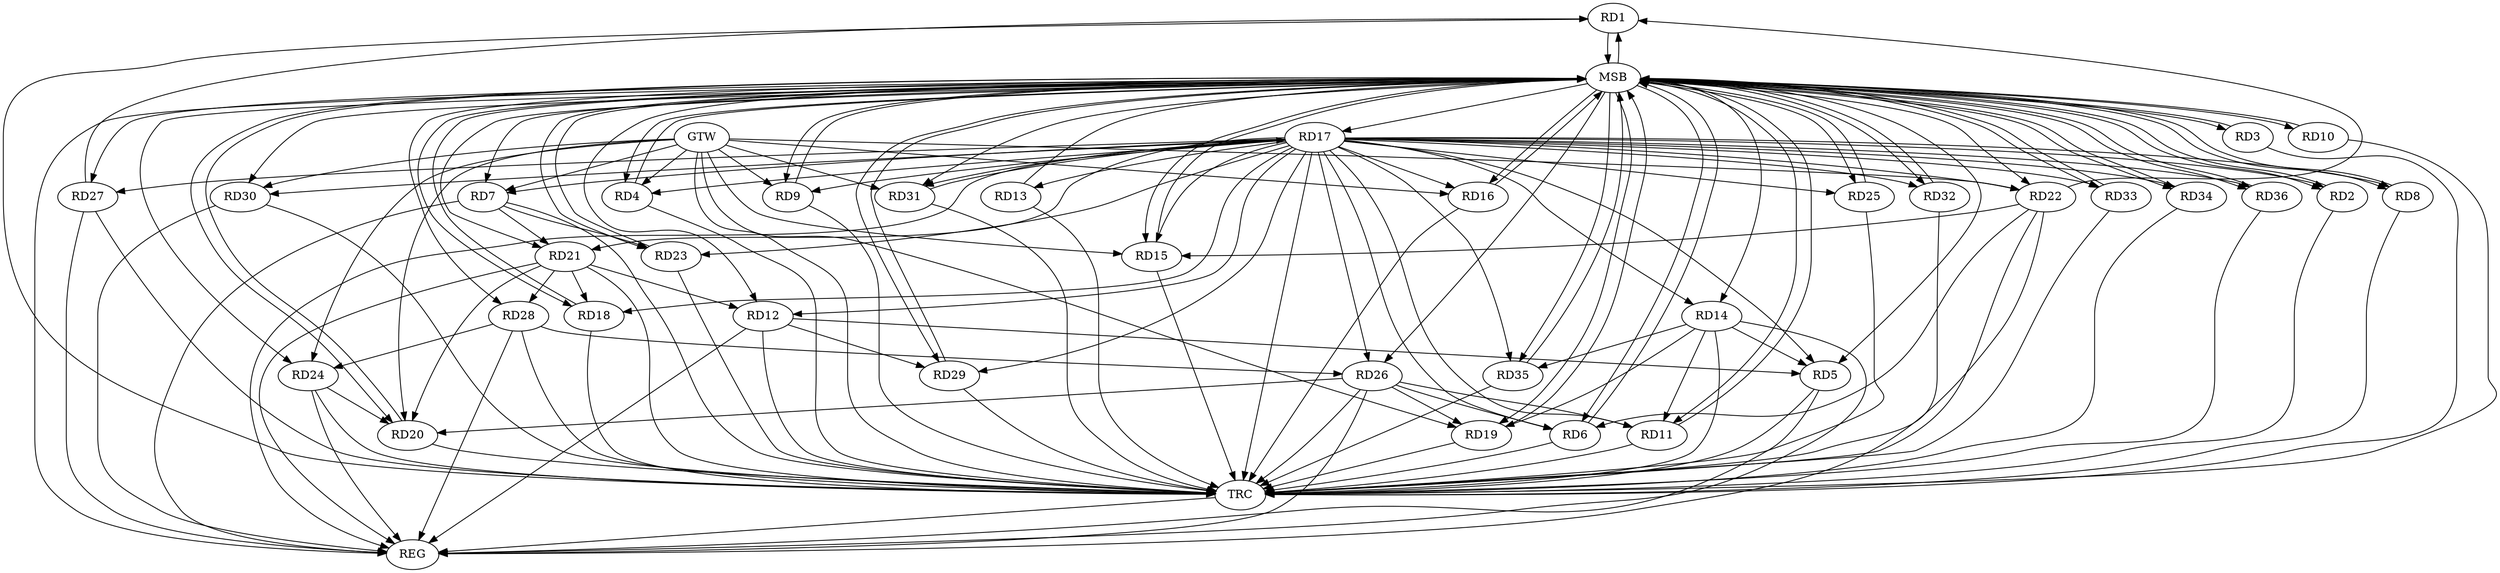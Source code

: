 strict digraph G {
  RD1 [ label="RD1" ];
  RD2 [ label="RD2" ];
  RD3 [ label="RD3" ];
  RD4 [ label="RD4" ];
  RD5 [ label="RD5" ];
  RD6 [ label="RD6" ];
  RD7 [ label="RD7" ];
  RD8 [ label="RD8" ];
  RD9 [ label="RD9" ];
  RD10 [ label="RD10" ];
  RD11 [ label="RD11" ];
  RD12 [ label="RD12" ];
  RD13 [ label="RD13" ];
  RD14 [ label="RD14" ];
  RD15 [ label="RD15" ];
  RD16 [ label="RD16" ];
  RD17 [ label="RD17" ];
  RD18 [ label="RD18" ];
  RD19 [ label="RD19" ];
  RD20 [ label="RD20" ];
  RD21 [ label="RD21" ];
  RD22 [ label="RD22" ];
  RD23 [ label="RD23" ];
  RD24 [ label="RD24" ];
  RD25 [ label="RD25" ];
  RD26 [ label="RD26" ];
  RD27 [ label="RD27" ];
  RD28 [ label="RD28" ];
  RD29 [ label="RD29" ];
  RD30 [ label="RD30" ];
  RD31 [ label="RD31" ];
  RD32 [ label="RD32" ];
  RD33 [ label="RD33" ];
  RD34 [ label="RD34" ];
  RD35 [ label="RD35" ];
  RD36 [ label="RD36" ];
  GTW [ label="GTW" ];
  REG [ label="REG" ];
  MSB [ label="MSB" ];
  TRC [ label="TRC" ];
  RD22 -> RD1;
  RD27 -> RD1;
  RD12 -> RD5;
  RD14 -> RD5;
  RD22 -> RD6;
  RD26 -> RD6;
  RD7 -> RD21;
  RD7 -> RD23;
  RD17 -> RD9;
  RD14 -> RD11;
  RD17 -> RD11;
  RD26 -> RD11;
  RD17 -> RD12;
  RD21 -> RD12;
  RD12 -> RD29;
  RD17 -> RD13;
  RD14 -> RD19;
  RD14 -> RD35;
  RD22 -> RD15;
  RD17 -> RD27;
  RD17 -> RD30;
  RD31 -> RD17;
  RD21 -> RD18;
  RD26 -> RD19;
  RD21 -> RD20;
  RD24 -> RD20;
  RD26 -> RD20;
  RD21 -> RD28;
  RD28 -> RD24;
  RD28 -> RD26;
  GTW -> RD4;
  GTW -> RD24;
  GTW -> RD16;
  GTW -> RD19;
  GTW -> RD31;
  GTW -> RD30;
  GTW -> RD22;
  GTW -> RD15;
  GTW -> RD20;
  GTW -> RD9;
  GTW -> RD7;
  RD5 -> REG;
  RD7 -> REG;
  RD12 -> REG;
  RD14 -> REG;
  RD17 -> REG;
  RD21 -> REG;
  RD22 -> REG;
  RD24 -> REG;
  RD26 -> REG;
  RD27 -> REG;
  RD28 -> REG;
  RD30 -> REG;
  RD1 -> MSB;
  MSB -> RD21;
  MSB -> RD29;
  MSB -> REG;
  RD2 -> MSB;
  MSB -> RD4;
  MSB -> RD9;
  MSB -> RD27;
  MSB -> RD34;
  RD3 -> MSB;
  MSB -> RD2;
  MSB -> RD6;
  MSB -> RD10;
  MSB -> RD15;
  RD4 -> MSB;
  MSB -> RD11;
  MSB -> RD24;
  MSB -> RD33;
  RD6 -> MSB;
  MSB -> RD1;
  MSB -> RD23;
  RD8 -> MSB;
  MSB -> RD7;
  RD9 -> MSB;
  RD10 -> MSB;
  MSB -> RD35;
  MSB -> RD36;
  RD11 -> MSB;
  MSB -> RD14;
  MSB -> RD19;
  MSB -> RD20;
  MSB -> RD22;
  MSB -> RD26;
  MSB -> RD31;
  MSB -> RD32;
  RD13 -> MSB;
  RD15 -> MSB;
  MSB -> RD16;
  MSB -> RD17;
  MSB -> RD30;
  RD16 -> MSB;
  RD18 -> MSB;
  MSB -> RD3;
  RD19 -> MSB;
  RD20 -> MSB;
  MSB -> RD18;
  RD23 -> MSB;
  MSB -> RD12;
  MSB -> RD25;
  RD25 -> MSB;
  RD29 -> MSB;
  RD32 -> MSB;
  MSB -> RD28;
  RD33 -> MSB;
  RD34 -> MSB;
  RD35 -> MSB;
  RD36 -> MSB;
  MSB -> RD5;
  MSB -> RD8;
  RD1 -> TRC;
  RD2 -> TRC;
  RD3 -> TRC;
  RD4 -> TRC;
  RD5 -> TRC;
  RD6 -> TRC;
  RD7 -> TRC;
  RD8 -> TRC;
  RD9 -> TRC;
  RD10 -> TRC;
  RD11 -> TRC;
  RD12 -> TRC;
  RD13 -> TRC;
  RD14 -> TRC;
  RD15 -> TRC;
  RD16 -> TRC;
  RD17 -> TRC;
  RD18 -> TRC;
  RD19 -> TRC;
  RD20 -> TRC;
  RD21 -> TRC;
  RD22 -> TRC;
  RD23 -> TRC;
  RD24 -> TRC;
  RD25 -> TRC;
  RD26 -> TRC;
  RD27 -> TRC;
  RD28 -> TRC;
  RD29 -> TRC;
  RD30 -> TRC;
  RD31 -> TRC;
  RD32 -> TRC;
  RD33 -> TRC;
  RD34 -> TRC;
  RD35 -> TRC;
  RD36 -> TRC;
  GTW -> TRC;
  TRC -> REG;
  RD17 -> RD8;
  RD17 -> RD34;
  RD17 -> RD4;
  RD17 -> RD14;
  RD17 -> RD5;
  RD17 -> RD25;
  RD17 -> RD21;
  RD17 -> RD15;
  RD17 -> RD31;
  RD17 -> RD7;
  RD17 -> RD16;
  RD17 -> RD36;
  RD17 -> RD6;
  RD17 -> RD35;
  RD17 -> RD2;
  RD17 -> RD22;
  RD17 -> RD18;
  RD17 -> RD26;
  RD17 -> RD33;
  RD17 -> RD32;
  RD17 -> RD23;
  RD17 -> RD29;
}

